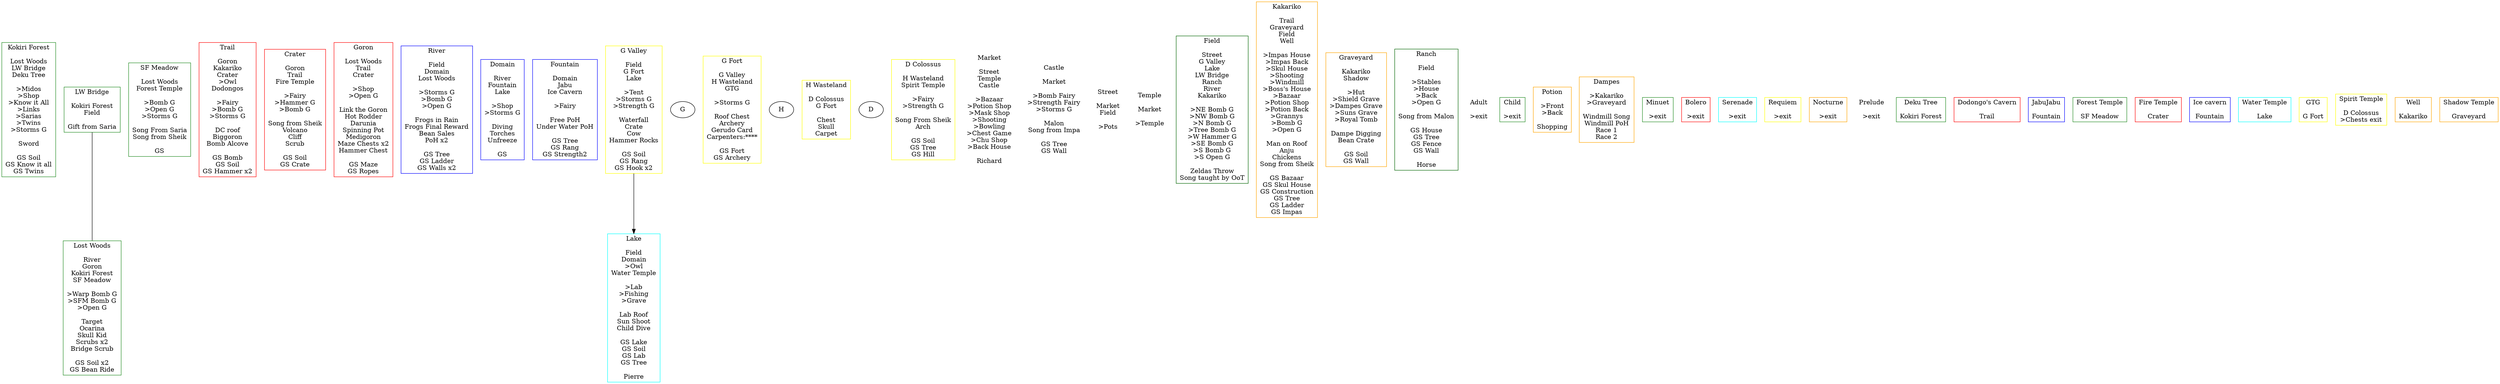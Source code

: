 digraph G {

#-----------------------------------------------------
#Kokiri Forest

KokiriForest[ shape="box", color="forestgreen", label="Kokiri Forest

Lost Woods
LW Bridge
Deku Tree

>Midos
>Shop
>Know it All
>Links
>Sarias
>Twins
>Storms G

Sword

GS Soil
GS Know it all
GS Twins
"]

#-----------------------------------------------------
#Lost Woods
LostWoods[shape="box", color="forestgreen", label="Lost Woods

River
Goron
Kokiri Forest
SF Meadow

>Warp Bomb G
>SFM Bomb G
>Open G

Target
Ocarina
Skull Kid
Scrubs x2
Bridge Scrub

GS Soil x2
GS Bean Ride
"]

#-----------------------------------------------------
#Lost Woods Bridge
LWBridge[shape="box", color="forestgreen", label="LW Bridge

Kokiri Forest
Field

Gift from Saria
"]

LWBridge -> LostWoods [ label = "", arrowhead="none", arrowtail="none" ]

#-----------------------------------------------------
#Sacred Forest Meadow
SFMeadow[shape="box", color="forestgreen", label="SF Meadow

Lost Woods
Forest Temple

>Bomb G
>Open G
>Storms G

Song From Saria
Song from Sheik

GS
"]

#-----------------------------------------------------
#Death Mountain Trail
Trail[ shape="box", color="red", label="Trail

Goron
Kakariko
Crater
>Owl
Dodongos

>Fairy
>Bomb G
>Storms G

DC roof
Biggoron
Bomb Alcove

GS Bomb
GS Soil
GS Hammer x2
"]

#-----------------------------------------------------
#Death Mountain Crater
Crater[ shape="box", color="red", label="Crater

Goron
Trail
Fire Temple

>Fairy
>Hammer G
>Bomb G

Song from Sheik
Volcano
Cliff
Scrub

GS Soil
GS Crate
"]

#-----------------------------------------------------
#Goron City
Goron[ shape="box", color="red", label="Goron

Lost Woods
Trail
Crater

>Shop
>Open G

Link the Goron
Hot Rodder
Darunia
Spinning Pot
Medigoron
Maze Chests x2
Hammer Chest

GS Maze
GS Ropes
"]

#-----------------------------------------------------
#Zoras River
River[shape="box", color="blue", label="River

Field
Domain
Lost Woods

>Storms G
>Bomb G
>Open G

Frogs in Rain
Frogs Final Reward
Bean Sales
PoH x2

GS Tree
GS Ladder
GS Walls x2
"]

#-----------------------------------------------------
#Zoras Domain
Domain[shape="box", color="blue", label="Domain

River
Fountain
Lake

>Shop
>Storms G

Diving
Torches
Unfreeze

GS
"]

#-----------------------------------------------------
#Zoras Fountain
Fountain[shape="box", color="blue", label="Fountain

Domain
Jabu
Ice Cavern

>Fairy

Free PoH
Under Water PoH

GS Tree
GS Rang
GS Strength2
"]

#-----------------------------------------------------
#Lake Hylia

Lake[shape="box", color="cyan", label="Lake

Field
Domain
>Owl
Water Temple

>Lab
>Fishing
>Grave

Lab Roof
Sun Shoot
Child Dive

GS Lake
GS Soil
GS Lab
GS Tree

Pierre
"]

#-----------------------------------------------------
#Gerudo Valley
G Valley[shape="box", color="yellow", label="G Valley

Field
G Fort
Lake

>Tent
>Storms G
>Strength G

Waterfall
Crate
Cow
Hammer Rocks

GS Soil
GS Rang
GS Hook x2
"]

#broken in chaos san
G Valley -> Lake [ label = "" ]

#-----------------------------------------------------
#Gerudo Fortress
G Fort[shape="box", color="yellow", label="G Fort

G Valley
H Wasteland
GTG

>Storms G

Roof Chest
Archery
Gerudo Card
Carpenters:****

GS Fort
GS Archery
"]

#-----------------------------------------------------
#Haunted Wasteland
H Wasteland[shape="box", color="yellow", label="H Wasteland

D Colossus
G Fort

Chest
Skull
Carpet
"]

#-----------------------------------------------------
#Desert Colossus
D Colossus[shape="box", color="yellow", label="D Colossus

H Wasteland
Spirit Temple

>Fairy
>Strength G

Song From Sheik
Arch

GS Soil
GS Tree
GS Hill
"]

#-----------------------------------------------------
#Hyrule Castle Market

Market[shape="box", color="white", label="Market

Street
Temple
Castle

>Bazaar
>Potion Shop
>Mask Shop
>Shooting
>Bowling
>Chest Game
>Chu Shop
>Back House

Richard
"]

#-----------------------------------------------------
#Hyrule Castle

Castle[shape="box",  color="white", label="Castle

Market

>Bomb Fairy
>Strength Fairy
>Storms G

Malon
Song from Impa

GS Tree
GS Wall
"]

#-----------------------------------------------------
#Drawbridge Street

Street[shape="box", color="white", label="Street

Market
Field

>Pots
"]

#-----------------------------------------------------
#Outside Temple of Time
Temple[shape="box", color="white", label="Temple

Market

>Temple
"]

#-----------------------------------------------------
#Hyrule Field
Field[ shape="box", color="darkgreen", label="Field

Street
G Valley
Lake
LW Bridge
Ranch
River
Kakariko

>NE Bomb G
>NW Bomb G
>N Bomb G
>Tree Bomb G
>W Hammer G
>SE Bomb G
>S Bomb G
>S Open G

Zeldas Throw
Song taught by OoT
"]

#-----------------------------------------------------
#Kakariko Village
Kakariko[ shape="box", color="orange", label="Kakariko

Trail
Graveyard
Field
Well

>Impas House
>Impas Back
>Skul House
>Shooting
>Windmill
>Boss's House
>Bazaar
>Potion Shop
>Potion Back
>Grannys
>Bomb G
>Open G

Man on Roof
Anju
Chickens
Song from Sheik

GS Bazaar
GS Skul House
GS Construction
GS Tree
GS Ladder
GS Impas
"]

#-----------------------------------------------------
#Graveyard
Graveyard[ shape="box", color="orange", label="Graveyard

Kakariko
Shadow

>Hut
>Shield Grave
>Dampes Grave
>Suns Grave
>Royal Tomb

Dampe Digging
Bean Crate

GS Soil
GS Wall
"]

#-----------------------------------------------------
#Lon Lon Ranch

Ranch[shape="box", color="darkgreen", label="Ranch

Field

>Stables
>House
>Back
>Open G

Song from Malon

GS House
GS Tree
GS Fence
GS Wall

Horse
"]

#-----------------------------------------------------
#Misc Interiors

Adult [ shape="box", color = "white", label="Adult

>exit
"]

Child [ shape="box", color = "forestgreen",  label="Child

>exit
"]

Potion [ shape="box", color = "orange",  label="Potion

>Front
>Back

Shopping
"]

Dampes [ shape="box", color = "orange",  label="Dampes

>Kakariko
>Graveyard

Windmill Song
Windmill PoH
Race 1
Race 2
"]

Minuet[ shape="box", color="forestgreen", label="Minuet

>exit
"]

Bolero[ shape="box", color="red", label="Bolero

>exit
"]

Serenade[ shape="box", color="cyan", label="Serenade

>exit
"]

Requiem[ shape="box", color="yellow", label="Requiem

>exit
"]

Nocturne[ shape="box", color="orange", label="Nocturne

>exit
"]

Prelude[ shape="box", color="white", label="Prelude

>exit
"]

#-----------------------------------------------------
#Dungeons

DekuTree[ shape="box", color="forestgreen", label="Deku Tree

Kokiri Forest
"]

DodongosCavern[ shape="box", color="red", label="Dodongo's Cavern

Trail
"]

JabuJabu[ shape="box", color="blue", label="JabuJabu

Fountain
"]

ForestTemple[ shape="box", color="forestgreen", label="Forest Temple

SF Meadow
"]

FireTemple[ shape="box", color="red", label="Fire Temple

Crater
"]

IceCavern[ shape="box", color="blue", label="Ice cavern

Fountain
"]

WaterTemple[ shape="box", color="cyan", label="Water Temple

Lake
"]

GTG[ shape="box", color="yellow", label="GTG

G Fort
"]

SpiritTemple[ shape="box", color="yellow", label="Spirit Temple

D Colossus
>Chests exit
"]

BotW[ shape="box", color="orange", label="Well

Kakariko
"]

ShadowTemple[ shape="box", color="orange", label="Shadow Temple

Graveyard
"]

}
